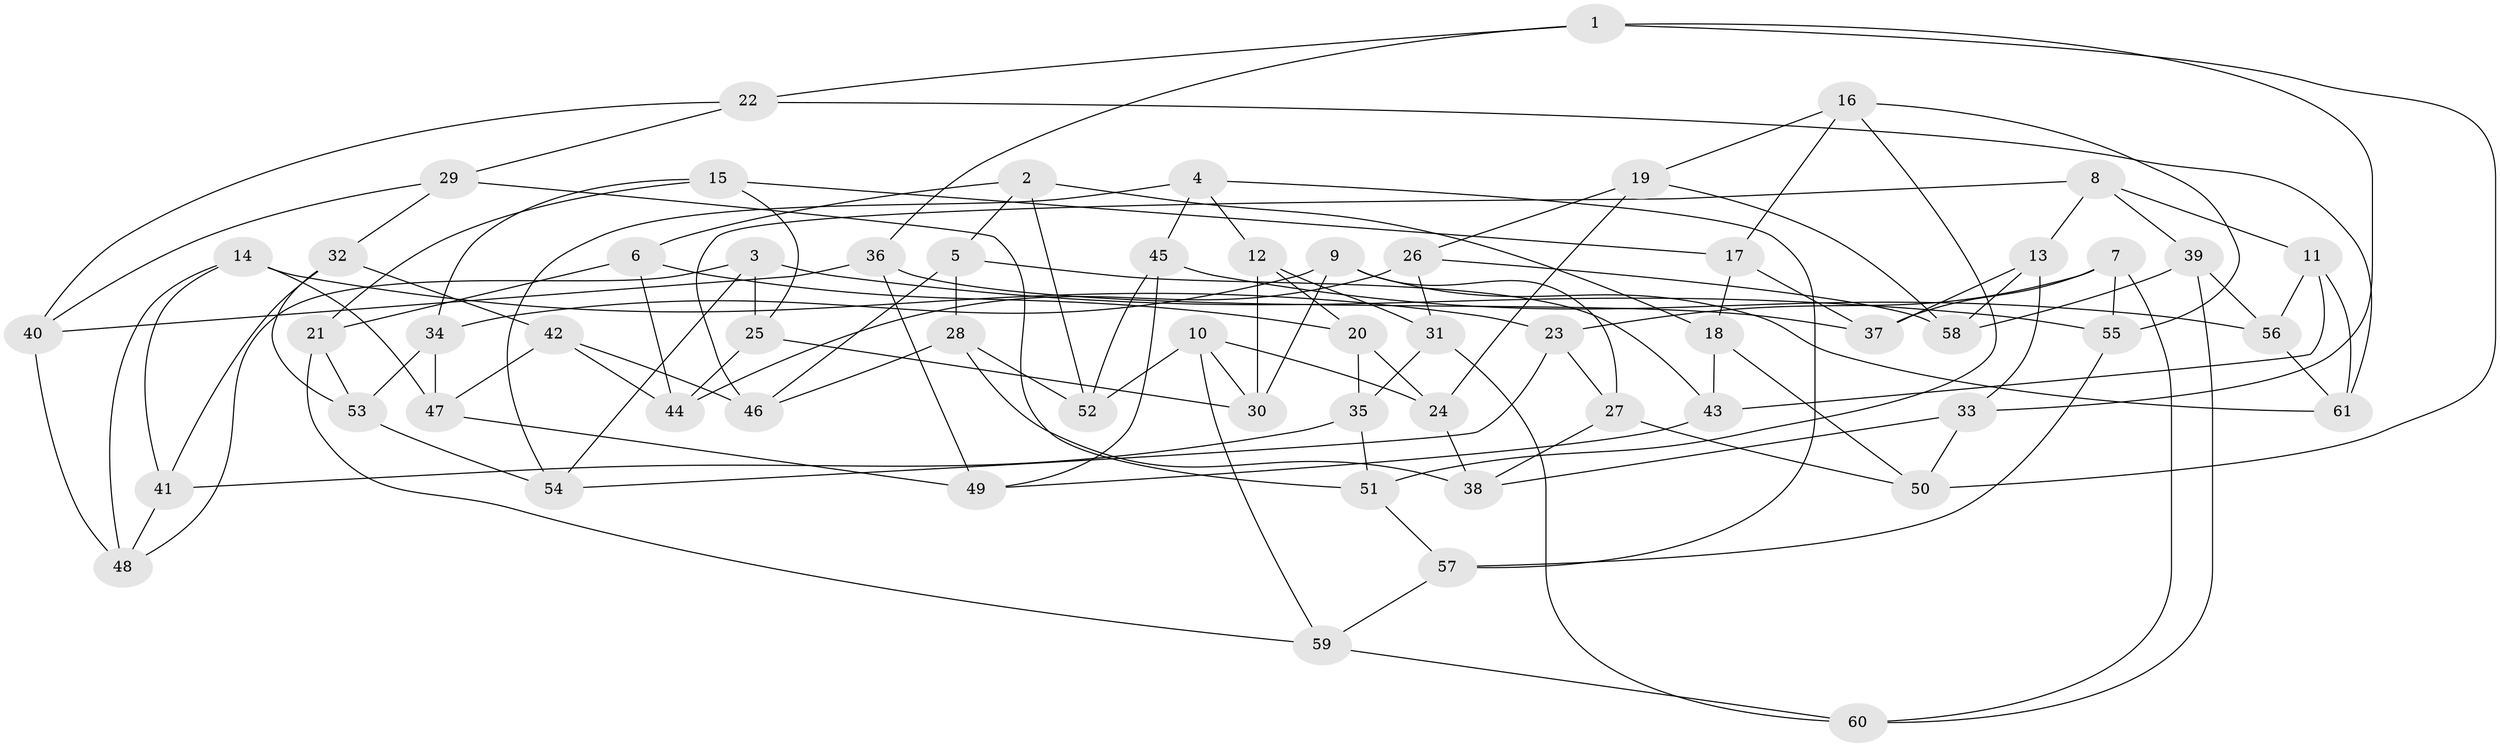 // Generated by graph-tools (version 1.1) at 2025/56/03/09/25 04:56:54]
// undirected, 61 vertices, 122 edges
graph export_dot {
graph [start="1"]
  node [color=gray90,style=filled];
  1;
  2;
  3;
  4;
  5;
  6;
  7;
  8;
  9;
  10;
  11;
  12;
  13;
  14;
  15;
  16;
  17;
  18;
  19;
  20;
  21;
  22;
  23;
  24;
  25;
  26;
  27;
  28;
  29;
  30;
  31;
  32;
  33;
  34;
  35;
  36;
  37;
  38;
  39;
  40;
  41;
  42;
  43;
  44;
  45;
  46;
  47;
  48;
  49;
  50;
  51;
  52;
  53;
  54;
  55;
  56;
  57;
  58;
  59;
  60;
  61;
  1 -- 22;
  1 -- 36;
  1 -- 50;
  1 -- 33;
  2 -- 52;
  2 -- 18;
  2 -- 5;
  2 -- 6;
  3 -- 25;
  3 -- 54;
  3 -- 48;
  3 -- 55;
  4 -- 45;
  4 -- 12;
  4 -- 57;
  4 -- 54;
  5 -- 46;
  5 -- 43;
  5 -- 28;
  6 -- 20;
  6 -- 21;
  6 -- 44;
  7 -- 55;
  7 -- 60;
  7 -- 23;
  7 -- 37;
  8 -- 13;
  8 -- 46;
  8 -- 39;
  8 -- 11;
  9 -- 27;
  9 -- 30;
  9 -- 61;
  9 -- 34;
  10 -- 52;
  10 -- 30;
  10 -- 24;
  10 -- 59;
  11 -- 43;
  11 -- 56;
  11 -- 61;
  12 -- 20;
  12 -- 31;
  12 -- 30;
  13 -- 37;
  13 -- 33;
  13 -- 58;
  14 -- 47;
  14 -- 48;
  14 -- 41;
  14 -- 23;
  15 -- 34;
  15 -- 17;
  15 -- 21;
  15 -- 25;
  16 -- 19;
  16 -- 55;
  16 -- 17;
  16 -- 51;
  17 -- 18;
  17 -- 37;
  18 -- 50;
  18 -- 43;
  19 -- 26;
  19 -- 24;
  19 -- 58;
  20 -- 24;
  20 -- 35;
  21 -- 53;
  21 -- 59;
  22 -- 40;
  22 -- 29;
  22 -- 61;
  23 -- 54;
  23 -- 27;
  24 -- 38;
  25 -- 44;
  25 -- 30;
  26 -- 58;
  26 -- 31;
  26 -- 44;
  27 -- 38;
  27 -- 50;
  28 -- 38;
  28 -- 46;
  28 -- 52;
  29 -- 51;
  29 -- 32;
  29 -- 40;
  31 -- 60;
  31 -- 35;
  32 -- 53;
  32 -- 42;
  32 -- 41;
  33 -- 38;
  33 -- 50;
  34 -- 53;
  34 -- 47;
  35 -- 51;
  35 -- 41;
  36 -- 40;
  36 -- 37;
  36 -- 49;
  39 -- 58;
  39 -- 56;
  39 -- 60;
  40 -- 48;
  41 -- 48;
  42 -- 47;
  42 -- 44;
  42 -- 46;
  43 -- 49;
  45 -- 49;
  45 -- 56;
  45 -- 52;
  47 -- 49;
  51 -- 57;
  53 -- 54;
  55 -- 57;
  56 -- 61;
  57 -- 59;
  59 -- 60;
}

